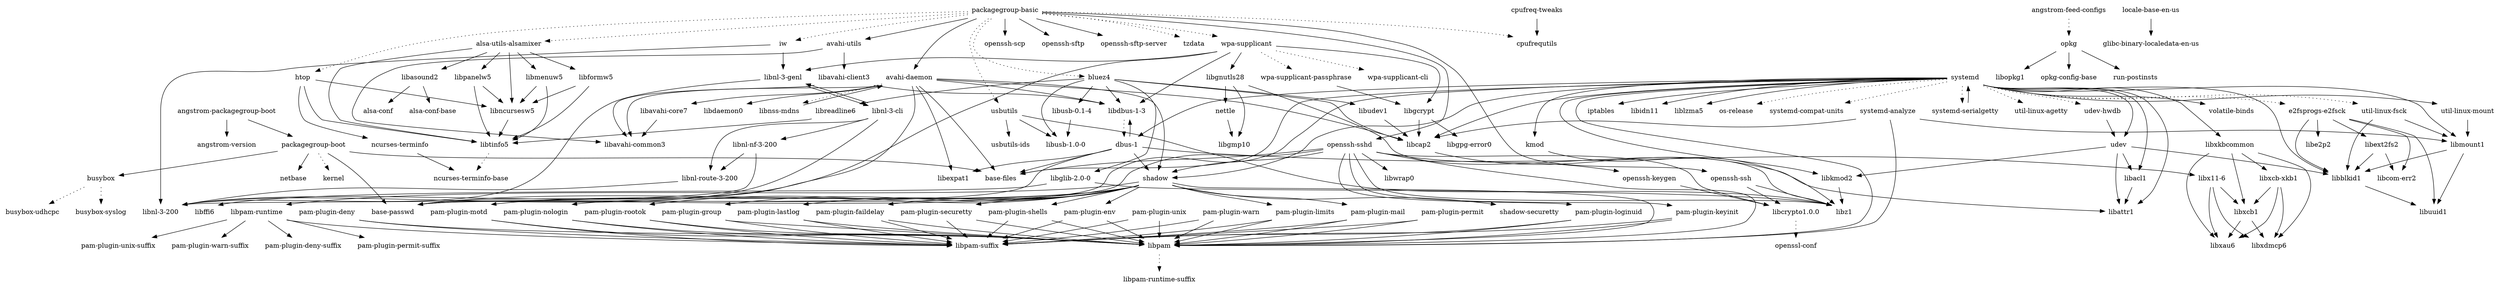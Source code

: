 digraph depends {
    node [shape=plaintext]
"alsa-utils-alsamixer" -> "libasound2";
"alsa-utils-alsamixer" -> "libformw5";
"alsa-utils-alsamixer" -> "libmenuw5";
"alsa-utils-alsamixer" -> "libncursesw5";
"alsa-utils-alsamixer" -> "libpanelw5";
"alsa-utils-alsamixer" -> "libtinfo5";
"angstrom-feed-configs" -> "opkg" [style=dotted];
"angstrom-packagegroup-boot" -> "angstrom-version";
"angstrom-packagegroup-boot" -> "packagegroup-boot";
"avahi-daemon" -> "base-files";
"avahi-daemon" -> "base-passwd";
"avahi-daemon" -> "libavahi-common3";
"avahi-daemon" -> "libavahi-core7";
"avahi-daemon" -> "libcap2";
"avahi-daemon" -> "libdaemon0";
"avahi-daemon" -> "libdbus-1-3";
"avahi-daemon" -> "libexpat1";
"avahi-daemon" -> "libnss-mdns" [style=dotted];
"avahi-daemon" -> "shadow";
"avahi-utils" -> "libavahi-client3";
"avahi-utils" -> "libavahi-common3";
"bluez4" -> "libcap2";
"bluez4" -> "libdbus-1-3";
"bluez4" -> "libglib-2.0-0";
"bluez4" -> "libreadline6";
"bluez4" -> "libudev1";
"bluez4" -> "libusb-0.1-4";
"bluez4" -> "libusb-1.0-0";
"busybox" -> "busybox-syslog" [style=dotted];
"busybox" -> "busybox-udhcpc" [style=dotted];
"cpufreq-tweaks" -> "cpufrequtils";
"dbus-1" -> "base-files";
"dbus-1" -> "base-passwd";
"dbus-1" -> "libdbus-1-3";
"dbus-1" -> "libexpat1";
"dbus-1" -> "libx11-6";
"dbus-1" -> "shadow";
"e2fsprogs-e2fsck" -> "libblkid1";
"e2fsprogs-e2fsck" -> "libcom-err2";
"e2fsprogs-e2fsck" -> "libe2p2";
"e2fsprogs-e2fsck" -> "libext2fs2";
"e2fsprogs-e2fsck" -> "libuuid1";
"htop" -> "libncursesw5";
"htop" -> "libtinfo5";
"htop" -> "ncurses-terminfo";
"iw" -> "libnl-3-200";
"iw" -> "libnl-3-genl";
"kmod" -> "libz1";
"libacl1" -> "libattr1";
"libasound2" -> "alsa-conf";
"libasound2" -> "alsa-conf-base";
"libavahi-client3" -> "libavahi-common3";
"libavahi-client3" -> "libdbus-1-3";
"libavahi-core7" -> "libavahi-common3";
"libblkid1" -> "libuuid1";
"libcap2" -> "libattr1";
"libcrypto1.0.0" -> "openssl-conf" [style=dotted];
"libdbus-1-3" -> "dbus-1" [style=dotted];
"libext2fs2" -> "libblkid1";
"libext2fs2" -> "libcom-err2";
"libformw5" -> "libncursesw5";
"libformw5" -> "libtinfo5";
"libgcrypt" -> "libcap2";
"libgcrypt" -> "libgpg-error0";
"libglib-2.0-0" -> "libffi6";
"libglib-2.0-0" -> "libz1";
"libgnutls28" -> "libgmp10";
"libgnutls28" -> "libz1";
"libgnutls28" -> "nettle";
"libkmod2" -> "libz1";
"libmenuw5" -> "libncursesw5";
"libmenuw5" -> "libtinfo5";
"libmount1" -> "libblkid1";
"libmount1" -> "libuuid1";
"libncursesw5" -> "libtinfo5";
"libnl-3-cli" -> "libnl-3-200";
"libnl-3-cli" -> "libnl-3-genl";
"libnl-3-cli" -> "libnl-nf-3-200";
"libnl-3-cli" -> "libnl-route-3-200";
"libnl-3-genl" -> "libnl-3-200";
"libnl-3-genl" -> "libnl-3-cli";
"libnl-nf-3-200" -> "libnl-3-200";
"libnl-nf-3-200" -> "libnl-route-3-200";
"libnl-route-3-200" -> "libnl-3-200";
"libnss-mdns" -> "avahi-daemon";
"libpam" -> "libpam-runtime-suffix" [style=dotted];
"libpam-runtime" -> "libpam-suffix";
"libpam-runtime" -> "pam-plugin-deny-suffix";
"libpam-runtime" -> "pam-plugin-permit-suffix";
"libpam-runtime" -> "pam-plugin-unix-suffix";
"libpam-runtime" -> "pam-plugin-warn-suffix";
"libpanelw5" -> "libncursesw5";
"libpanelw5" -> "libtinfo5";
"libreadline6" -> "libtinfo5";
"libtinfo5" -> "ncurses-terminfo-base" [style=dotted];
"libudev1" -> "libcap2";
"libusb-0.1-4" -> "libusb-1.0-0";
"libx11-6" -> "libxau6";
"libx11-6" -> "libxcb1";
"libx11-6" -> "libxdmcp6";
"libxcb-xkb1" -> "libxau6";
"libxcb-xkb1" -> "libxcb1";
"libxcb-xkb1" -> "libxdmcp6";
"libxcb1" -> "libxau6";
"libxcb1" -> "libxdmcp6";
"libxkbcommon" -> "libxau6";
"libxkbcommon" -> "libxcb-xkb1";
"libxkbcommon" -> "libxcb1";
"libxkbcommon" -> "libxdmcp6";
"locale-base-en-us" -> "glibc-binary-localedata-en-us";
"ncurses-terminfo" -> "ncurses-terminfo-base";
"nettle" -> "libgmp10";
"openssh-keygen" -> "libcrypto1.0.0";
"openssh-ssh" -> "libcrypto1.0.0";
"openssh-ssh" -> "libz1";
"openssh-sshd" -> "base-files";
"openssh-sshd" -> "base-passwd";
"openssh-sshd" -> "libcrypto1.0.0";
"openssh-sshd" -> "libpam";
"openssh-sshd" -> "libwrap0";
"openssh-sshd" -> "libz1";
"openssh-sshd" -> "openssh-keygen";
"openssh-sshd" -> "pam-plugin-keyinit";
"openssh-sshd" -> "pam-plugin-loginuid";
"openssh-sshd" -> "shadow";
"opkg" -> "libopkg1";
"opkg" -> "opkg-config-base";
"opkg" -> "run-postinsts";
"packagegroup-basic" -> "alsa-utils-alsamixer" [style=dotted];
"packagegroup-basic" -> "avahi-daemon";
"packagegroup-basic" -> "avahi-utils";
"packagegroup-basic" -> "bluez4" [style=dotted];
"packagegroup-basic" -> "cpufrequtils" [style=dotted];
"packagegroup-basic" -> "htop" [style=dotted];
"packagegroup-basic" -> "iw" [style=dotted];
"packagegroup-basic" -> "openssh-scp";
"packagegroup-basic" -> "openssh-sftp";
"packagegroup-basic" -> "openssh-sftp-server";
"packagegroup-basic" -> "openssh-ssh";
"packagegroup-basic" -> "openssh-sshd";
"packagegroup-basic" -> "tzdata" [style=dotted];
"packagegroup-basic" -> "usbutils" [style=dotted];
"packagegroup-basic" -> "wpa-supplicant" [style=dotted];
"packagegroup-boot" -> "base-files";
"packagegroup-boot" -> "base-passwd";
"packagegroup-boot" -> "busybox";
"packagegroup-boot" -> "kernel" [style=dotted];
"packagegroup-boot" -> "netbase";
"pam-plugin-deny" -> "libpam";
"pam-plugin-deny" -> "libpam-suffix";
"pam-plugin-env" -> "libpam";
"pam-plugin-env" -> "libpam-suffix";
"pam-plugin-faildelay" -> "libpam";
"pam-plugin-faildelay" -> "libpam-suffix";
"pam-plugin-group" -> "libpam";
"pam-plugin-group" -> "libpam-suffix";
"pam-plugin-keyinit" -> "libpam";
"pam-plugin-keyinit" -> "libpam-suffix";
"pam-plugin-lastlog" -> "libpam";
"pam-plugin-lastlog" -> "libpam-suffix";
"pam-plugin-limits" -> "libpam";
"pam-plugin-limits" -> "libpam-suffix";
"pam-plugin-loginuid" -> "libpam";
"pam-plugin-loginuid" -> "libpam-suffix";
"pam-plugin-mail" -> "libpam";
"pam-plugin-mail" -> "libpam-suffix";
"pam-plugin-motd" -> "libpam";
"pam-plugin-motd" -> "libpam-suffix";
"pam-plugin-nologin" -> "libpam";
"pam-plugin-nologin" -> "libpam-suffix";
"pam-plugin-permit" -> "libpam";
"pam-plugin-permit" -> "libpam-suffix";
"pam-plugin-rootok" -> "libpam";
"pam-plugin-rootok" -> "libpam-suffix";
"pam-plugin-securetty" -> "libpam";
"pam-plugin-securetty" -> "libpam-suffix";
"pam-plugin-shells" -> "libpam";
"pam-plugin-shells" -> "libpam-suffix";
"pam-plugin-unix" -> "libpam";
"pam-plugin-unix" -> "libpam-suffix";
"pam-plugin-warn" -> "libpam";
"pam-plugin-warn" -> "libpam-suffix";
"shadow" -> "base-passwd";
"shadow" -> "libpam";
"shadow" -> "libpam-runtime";
"shadow" -> "pam-plugin-env";
"shadow" -> "pam-plugin-faildelay";
"shadow" -> "pam-plugin-group";
"shadow" -> "pam-plugin-lastlog";
"shadow" -> "pam-plugin-limits";
"shadow" -> "pam-plugin-mail";
"shadow" -> "pam-plugin-motd";
"shadow" -> "pam-plugin-nologin";
"shadow" -> "pam-plugin-rootok";
"shadow" -> "pam-plugin-securetty";
"shadow" -> "pam-plugin-shells";
"shadow" -> "shadow-securetty";
"systemd" -> "base-files";
"systemd" -> "base-passwd";
"systemd" -> "dbus-1";
"systemd" -> "e2fsprogs-e2fsck" [style=dotted];
"systemd" -> "iptables";
"systemd" -> "kmod";
"systemd" -> "libacl1";
"systemd" -> "libattr1";
"systemd" -> "libblkid1";
"systemd" -> "libcap2";
"systemd" -> "libidn11";
"systemd" -> "libkmod2";
"systemd" -> "liblzma5";
"systemd" -> "libmount1";
"systemd" -> "libpam";
"systemd" -> "libxkbcommon";
"systemd" -> "os-release" [style=dotted];
"systemd" -> "shadow";
"systemd" -> "systemd-compat-units" [style=dotted];
"systemd" -> "systemd-serialgetty" [style=dotted];
"systemd" -> "udev";
"systemd" -> "udev-hwdb" [style=dotted];
"systemd" -> "util-linux-agetty" [style=dotted];
"systemd" -> "util-linux-fsck" [style=dotted];
"systemd" -> "util-linux-mount";
"systemd" -> "volatile-binds";
"systemd-analyze" -> "libcap2";
"systemd-analyze" -> "libmount1";
"systemd-analyze" -> "libpam";
"systemd-serialgetty" -> "systemd";
"udev" -> "libacl1";
"udev" -> "libattr1";
"udev" -> "libblkid1";
"udev" -> "libkmod2";
"udev-hwdb" -> "udev";
"usbutils" -> "libusb-1.0-0";
"usbutils" -> "libz1";
"usbutils" -> "usbutils-ids";
"util-linux-fsck" -> "libblkid1";
"util-linux-fsck" -> "libmount1";
"util-linux-mount" -> "libmount1";
"wpa-supplicant" -> "libdbus-1-3";
"wpa-supplicant" -> "libgcrypt";
"wpa-supplicant" -> "libgnutls28";
"wpa-supplicant" -> "libnl-3-200";
"wpa-supplicant" -> "libnl-3-genl";
"wpa-supplicant" -> "wpa-supplicant-cli" [style=dotted];
"wpa-supplicant" -> "wpa-supplicant-passphrase" [style=dotted];
"wpa-supplicant-passphrase" -> "libgcrypt";
}
